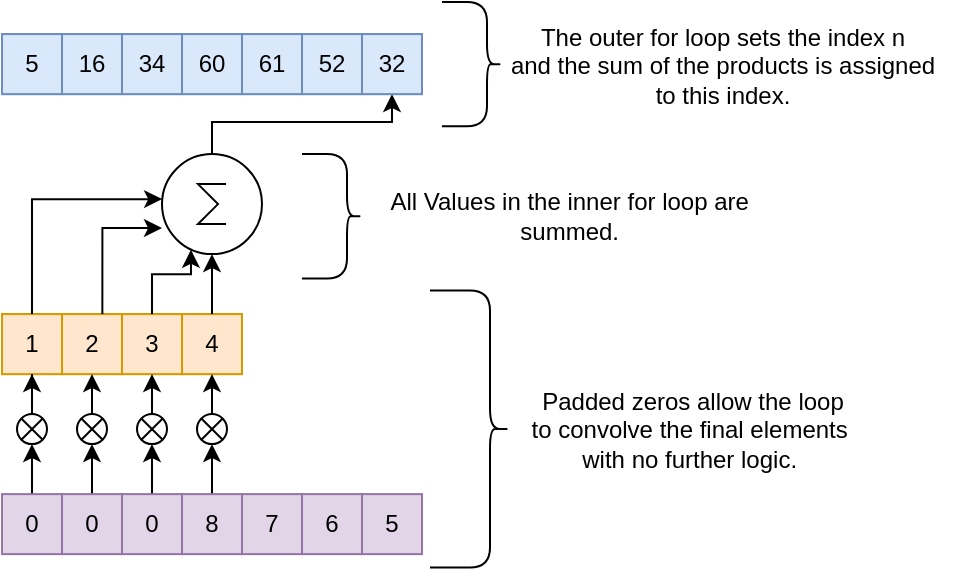 <mxfile version="26.0.6">
  <diagram name="Page-1" id="f8_fzgUNLPYWbBof2NGn">
    <mxGraphModel dx="892" dy="522" grid="1" gridSize="10" guides="1" tooltips="1" connect="1" arrows="1" fold="1" page="1" pageScale="1" pageWidth="827" pageHeight="1169" math="0" shadow="0">
      <root>
        <mxCell id="0" />
        <mxCell id="1" parent="0" />
        <mxCell id="ntRKTNhlfIbFVnV_vPwr-76" value="" style="group;fillColor=#ffe6cc;strokeColor=#d79b00;" vertex="1" connectable="0" parent="1">
          <mxGeometry x="200" y="296.06" width="120" height="30" as="geometry" />
        </mxCell>
        <mxCell id="ntRKTNhlfIbFVnV_vPwr-77" value="4" style="rounded=0;whiteSpace=wrap;html=1;fillColor=#ffe6cc;strokeColor=#d79b00;" vertex="1" parent="ntRKTNhlfIbFVnV_vPwr-76">
          <mxGeometry x="90" width="30" height="30" as="geometry" />
        </mxCell>
        <mxCell id="ntRKTNhlfIbFVnV_vPwr-78" value="3" style="rounded=0;whiteSpace=wrap;html=1;fillColor=#ffe6cc;strokeColor=#d79b00;" vertex="1" parent="ntRKTNhlfIbFVnV_vPwr-76">
          <mxGeometry x="60" width="30" height="30" as="geometry" />
        </mxCell>
        <mxCell id="ntRKTNhlfIbFVnV_vPwr-79" value="2" style="rounded=0;whiteSpace=wrap;html=1;fillColor=#ffe6cc;strokeColor=#d79b00;" vertex="1" parent="ntRKTNhlfIbFVnV_vPwr-76">
          <mxGeometry x="30" width="30" height="30" as="geometry" />
        </mxCell>
        <mxCell id="ntRKTNhlfIbFVnV_vPwr-80" value="1" style="rounded=0;whiteSpace=wrap;html=1;fillColor=#ffe6cc;strokeColor=#d79b00;" vertex="1" parent="ntRKTNhlfIbFVnV_vPwr-76">
          <mxGeometry width="30" height="30" as="geometry" />
        </mxCell>
        <mxCell id="ntRKTNhlfIbFVnV_vPwr-136" style="edgeStyle=orthogonalEdgeStyle;rounded=0;orthogonalLoop=1;jettySize=auto;html=1;exitX=0.5;exitY=0;exitDx=0;exitDy=0;exitPerimeter=0;entryX=0.5;entryY=1;entryDx=0;entryDy=0;" edge="1" parent="1" source="ntRKTNhlfIbFVnV_vPwr-82" target="ntRKTNhlfIbFVnV_vPwr-85">
          <mxGeometry relative="1" as="geometry">
            <Array as="points">
              <mxPoint x="305" y="200" />
              <mxPoint x="395" y="200" />
            </Array>
          </mxGeometry>
        </mxCell>
        <mxCell id="ntRKTNhlfIbFVnV_vPwr-82" value="" style="verticalLabelPosition=bottom;shadow=0;dashed=0;align=center;html=1;verticalAlign=top;shape=mxgraph.electrical.abstract.sum;" vertex="1" parent="1">
          <mxGeometry x="280" y="216.06" width="50" height="50" as="geometry" />
        </mxCell>
        <mxCell id="ntRKTNhlfIbFVnV_vPwr-83" value="" style="group;fillColor=#dae8fc;strokeColor=#6c8ebf;" vertex="1" connectable="0" parent="1">
          <mxGeometry x="200" y="156.06" width="210" height="30" as="geometry" />
        </mxCell>
        <mxCell id="ntRKTNhlfIbFVnV_vPwr-84" value="5" style="rounded=0;whiteSpace=wrap;html=1;fillColor=#dae8fc;strokeColor=#6c8ebf;" vertex="1" parent="ntRKTNhlfIbFVnV_vPwr-83">
          <mxGeometry width="30" height="30" as="geometry" />
        </mxCell>
        <mxCell id="ntRKTNhlfIbFVnV_vPwr-85" value="32" style="rounded=0;whiteSpace=wrap;html=1;fillColor=#dae8fc;strokeColor=#6c8ebf;" vertex="1" parent="ntRKTNhlfIbFVnV_vPwr-83">
          <mxGeometry x="180" width="30" height="30" as="geometry" />
        </mxCell>
        <mxCell id="ntRKTNhlfIbFVnV_vPwr-86" value="52" style="rounded=0;whiteSpace=wrap;html=1;fillColor=#dae8fc;strokeColor=#6c8ebf;" vertex="1" parent="ntRKTNhlfIbFVnV_vPwr-83">
          <mxGeometry x="150" width="30" height="30" as="geometry" />
        </mxCell>
        <mxCell id="ntRKTNhlfIbFVnV_vPwr-87" value="61" style="rounded=0;whiteSpace=wrap;html=1;fillColor=#dae8fc;strokeColor=#6c8ebf;" vertex="1" parent="ntRKTNhlfIbFVnV_vPwr-83">
          <mxGeometry x="120" width="30" height="30" as="geometry" />
        </mxCell>
        <mxCell id="ntRKTNhlfIbFVnV_vPwr-88" value="60" style="rounded=0;whiteSpace=wrap;html=1;fillColor=#dae8fc;strokeColor=#6c8ebf;" vertex="1" parent="ntRKTNhlfIbFVnV_vPwr-83">
          <mxGeometry x="90" width="30" height="30" as="geometry" />
        </mxCell>
        <mxCell id="ntRKTNhlfIbFVnV_vPwr-89" value="34" style="rounded=0;whiteSpace=wrap;html=1;fillColor=#dae8fc;strokeColor=#6c8ebf;" vertex="1" parent="ntRKTNhlfIbFVnV_vPwr-83">
          <mxGeometry x="60" width="30" height="30" as="geometry" />
        </mxCell>
        <mxCell id="ntRKTNhlfIbFVnV_vPwr-90" value="16" style="rounded=0;whiteSpace=wrap;html=1;fillColor=#dae8fc;strokeColor=#6c8ebf;" vertex="1" parent="ntRKTNhlfIbFVnV_vPwr-83">
          <mxGeometry x="30" width="30" height="30" as="geometry" />
        </mxCell>
        <mxCell id="ntRKTNhlfIbFVnV_vPwr-99" style="edgeStyle=orthogonalEdgeStyle;rounded=0;orthogonalLoop=1;jettySize=auto;html=1;entryX=0.5;entryY=1;entryDx=0;entryDy=0;entryPerimeter=0;" edge="1" parent="1" source="ntRKTNhlfIbFVnV_vPwr-77" target="ntRKTNhlfIbFVnV_vPwr-82">
          <mxGeometry relative="1" as="geometry" />
        </mxCell>
        <mxCell id="ntRKTNhlfIbFVnV_vPwr-100" style="edgeStyle=orthogonalEdgeStyle;rounded=0;orthogonalLoop=1;jettySize=auto;html=1;entryX=0.289;entryY=0.957;entryDx=0;entryDy=0;entryPerimeter=0;" edge="1" parent="1" source="ntRKTNhlfIbFVnV_vPwr-78" target="ntRKTNhlfIbFVnV_vPwr-82">
          <mxGeometry relative="1" as="geometry" />
        </mxCell>
        <mxCell id="ntRKTNhlfIbFVnV_vPwr-101" style="edgeStyle=orthogonalEdgeStyle;rounded=0;orthogonalLoop=1;jettySize=auto;html=1;" edge="1" parent="1" target="ntRKTNhlfIbFVnV_vPwr-82">
          <mxGeometry relative="1" as="geometry">
            <mxPoint x="250.18" y="296.06" as="sourcePoint" />
            <mxPoint x="269.83" y="252.81" as="targetPoint" />
            <Array as="points">
              <mxPoint x="250" y="253.06" />
            </Array>
          </mxGeometry>
        </mxCell>
        <mxCell id="ntRKTNhlfIbFVnV_vPwr-102" style="edgeStyle=orthogonalEdgeStyle;rounded=0;orthogonalLoop=1;jettySize=auto;html=1;entryX=0.001;entryY=0.45;entryDx=0;entryDy=0;entryPerimeter=0;" edge="1" parent="1" source="ntRKTNhlfIbFVnV_vPwr-80" target="ntRKTNhlfIbFVnV_vPwr-82">
          <mxGeometry relative="1" as="geometry">
            <mxPoint x="215" y="236.06" as="targetPoint" />
            <Array as="points">
              <mxPoint x="215" y="239.06" />
            </Array>
          </mxGeometry>
        </mxCell>
        <mxCell id="ntRKTNhlfIbFVnV_vPwr-113" style="edgeStyle=orthogonalEdgeStyle;rounded=0;orthogonalLoop=1;jettySize=auto;html=1;entryX=0.5;entryY=1;entryDx=0;entryDy=0;" edge="1" parent="1" source="ntRKTNhlfIbFVnV_vPwr-111" target="ntRKTNhlfIbFVnV_vPwr-80">
          <mxGeometry relative="1" as="geometry" />
        </mxCell>
        <mxCell id="ntRKTNhlfIbFVnV_vPwr-111" value="" style="shape=sumEllipse;perimeter=ellipsePerimeter;whiteSpace=wrap;html=1;backgroundOutline=1;" vertex="1" parent="1">
          <mxGeometry x="207.5" y="346.06" width="15" height="15" as="geometry" />
        </mxCell>
        <mxCell id="ntRKTNhlfIbFVnV_vPwr-114" style="edgeStyle=orthogonalEdgeStyle;rounded=0;orthogonalLoop=1;jettySize=auto;html=1;entryX=0.5;entryY=1;entryDx=0;entryDy=0;" edge="1" parent="1" source="ntRKTNhlfIbFVnV_vPwr-73" target="ntRKTNhlfIbFVnV_vPwr-111">
          <mxGeometry relative="1" as="geometry" />
        </mxCell>
        <mxCell id="ntRKTNhlfIbFVnV_vPwr-119" style="edgeStyle=orthogonalEdgeStyle;rounded=0;orthogonalLoop=1;jettySize=auto;html=1;exitX=0.5;exitY=0;exitDx=0;exitDy=0;entryX=0.5;entryY=1;entryDx=0;entryDy=0;" edge="1" parent="1" source="ntRKTNhlfIbFVnV_vPwr-115" target="ntRKTNhlfIbFVnV_vPwr-79">
          <mxGeometry relative="1" as="geometry" />
        </mxCell>
        <mxCell id="ntRKTNhlfIbFVnV_vPwr-115" value="" style="shape=sumEllipse;perimeter=ellipsePerimeter;whiteSpace=wrap;html=1;backgroundOutline=1;" vertex="1" parent="1">
          <mxGeometry x="237.5" y="346.06" width="15" height="15" as="geometry" />
        </mxCell>
        <mxCell id="ntRKTNhlfIbFVnV_vPwr-117" style="edgeStyle=orthogonalEdgeStyle;rounded=0;orthogonalLoop=1;jettySize=auto;html=1;entryX=0.5;entryY=1;entryDx=0;entryDy=0;" edge="1" parent="1" source="ntRKTNhlfIbFVnV_vPwr-72" target="ntRKTNhlfIbFVnV_vPwr-115">
          <mxGeometry relative="1" as="geometry" />
        </mxCell>
        <mxCell id="ntRKTNhlfIbFVnV_vPwr-127" style="edgeStyle=orthogonalEdgeStyle;rounded=0;orthogonalLoop=1;jettySize=auto;html=1;exitX=0.5;exitY=0;exitDx=0;exitDy=0;entryX=0.5;entryY=1;entryDx=0;entryDy=0;" edge="1" parent="1" source="ntRKTNhlfIbFVnV_vPwr-120" target="ntRKTNhlfIbFVnV_vPwr-77">
          <mxGeometry relative="1" as="geometry" />
        </mxCell>
        <mxCell id="ntRKTNhlfIbFVnV_vPwr-120" value="" style="shape=sumEllipse;perimeter=ellipsePerimeter;whiteSpace=wrap;html=1;backgroundOutline=1;" vertex="1" parent="1">
          <mxGeometry x="297.5" y="346.06" width="15" height="15" as="geometry" />
        </mxCell>
        <mxCell id="ntRKTNhlfIbFVnV_vPwr-125" style="edgeStyle=orthogonalEdgeStyle;rounded=0;orthogonalLoop=1;jettySize=auto;html=1;exitX=0.5;exitY=0;exitDx=0;exitDy=0;entryX=0.5;entryY=1;entryDx=0;entryDy=0;" edge="1" parent="1" source="ntRKTNhlfIbFVnV_vPwr-121" target="ntRKTNhlfIbFVnV_vPwr-78">
          <mxGeometry relative="1" as="geometry" />
        </mxCell>
        <mxCell id="ntRKTNhlfIbFVnV_vPwr-121" value="" style="shape=sumEllipse;perimeter=ellipsePerimeter;whiteSpace=wrap;html=1;backgroundOutline=1;" vertex="1" parent="1">
          <mxGeometry x="267.5" y="346.06" width="15" height="15" as="geometry" />
        </mxCell>
        <mxCell id="ntRKTNhlfIbFVnV_vPwr-126" style="edgeStyle=orthogonalEdgeStyle;rounded=0;orthogonalLoop=1;jettySize=auto;html=1;entryX=0.5;entryY=1;entryDx=0;entryDy=0;" edge="1" parent="1" source="ntRKTNhlfIbFVnV_vPwr-71" target="ntRKTNhlfIbFVnV_vPwr-121">
          <mxGeometry relative="1" as="geometry" />
        </mxCell>
        <mxCell id="ntRKTNhlfIbFVnV_vPwr-128" style="edgeStyle=orthogonalEdgeStyle;rounded=0;orthogonalLoop=1;jettySize=auto;html=1;exitX=0.5;exitY=0;exitDx=0;exitDy=0;entryX=0.5;entryY=1;entryDx=0;entryDy=0;" edge="1" parent="1" source="ntRKTNhlfIbFVnV_vPwr-70" target="ntRKTNhlfIbFVnV_vPwr-120">
          <mxGeometry relative="1" as="geometry" />
        </mxCell>
        <mxCell id="ntRKTNhlfIbFVnV_vPwr-129" value="" style="shape=curlyBracket;whiteSpace=wrap;html=1;rounded=1;flipH=1;labelPosition=right;verticalLabelPosition=middle;align=left;verticalAlign=middle;size=0.25;" vertex="1" parent="1">
          <mxGeometry x="414" y="284.31" width="40" height="138.5" as="geometry" />
        </mxCell>
        <mxCell id="ntRKTNhlfIbFVnV_vPwr-130" value="" style="shape=curlyBracket;whiteSpace=wrap;html=1;rounded=1;flipH=1;labelPosition=right;verticalLabelPosition=middle;align=left;verticalAlign=middle;size=0.25;" vertex="1" parent="1">
          <mxGeometry x="350" y="216.06" width="30" height="62.13" as="geometry" />
        </mxCell>
        <mxCell id="ntRKTNhlfIbFVnV_vPwr-131" value="Padded zeros allow the loop&lt;div&gt;to convolve the final elements&amp;nbsp;&lt;/div&gt;&lt;div&gt;with no further logic.&amp;nbsp;&lt;/div&gt;" style="text;html=1;align=center;verticalAlign=middle;resizable=0;points=[];autosize=1;strokeColor=none;fillColor=none;" vertex="1" parent="1">
          <mxGeometry x="455" y="323.56" width="180" height="60" as="geometry" />
        </mxCell>
        <mxCell id="ntRKTNhlfIbFVnV_vPwr-132" value="All Values in the inner for loop are&amp;nbsp;&lt;div&gt;summed.&amp;nbsp;&lt;/div&gt;" style="text;html=1;align=center;verticalAlign=middle;resizable=0;points=[];autosize=1;strokeColor=none;fillColor=none;" vertex="1" parent="1">
          <mxGeometry x="380" y="227.13" width="210" height="40" as="geometry" />
        </mxCell>
        <mxCell id="ntRKTNhlfIbFVnV_vPwr-133" value="" style="shape=curlyBracket;whiteSpace=wrap;html=1;rounded=1;flipH=1;labelPosition=right;verticalLabelPosition=middle;align=left;verticalAlign=middle;size=0.25;" vertex="1" parent="1">
          <mxGeometry x="420" y="140" width="30" height="62.13" as="geometry" />
        </mxCell>
        <mxCell id="ntRKTNhlfIbFVnV_vPwr-134" value="The outer for loop sets the index n&lt;div&gt;&lt;/div&gt;&lt;div&gt;and the sum of the products is assigned&lt;/div&gt;&lt;div&gt;to this index.&lt;/div&gt;" style="text;html=1;align=center;verticalAlign=middle;resizable=0;points=[];autosize=1;strokeColor=none;fillColor=none;" vertex="1" parent="1">
          <mxGeometry x="440" y="142.13" width="240" height="60" as="geometry" />
        </mxCell>
        <mxCell id="ntRKTNhlfIbFVnV_vPwr-135" value="" style="group" vertex="1" connectable="0" parent="1">
          <mxGeometry x="200" y="386.06" width="210" height="30" as="geometry" />
        </mxCell>
        <mxCell id="ntRKTNhlfIbFVnV_vPwr-69" value="5" style="rounded=0;whiteSpace=wrap;html=1;fillColor=#e1d5e7;strokeColor=#9673a6;container=0;" vertex="1" parent="ntRKTNhlfIbFVnV_vPwr-135">
          <mxGeometry x="180" width="30" height="30" as="geometry" />
        </mxCell>
        <mxCell id="ntRKTNhlfIbFVnV_vPwr-70" value="8" style="rounded=0;whiteSpace=wrap;html=1;fillColor=#e1d5e7;strokeColor=#9673a6;container=0;" vertex="1" parent="ntRKTNhlfIbFVnV_vPwr-135">
          <mxGeometry x="90" width="30" height="30" as="geometry" />
        </mxCell>
        <mxCell id="ntRKTNhlfIbFVnV_vPwr-71" value="0" style="rounded=0;whiteSpace=wrap;html=1;fillColor=#e1d5e7;strokeColor=#9673a6;container=0;" vertex="1" parent="ntRKTNhlfIbFVnV_vPwr-135">
          <mxGeometry x="60" width="30" height="30" as="geometry" />
        </mxCell>
        <mxCell id="ntRKTNhlfIbFVnV_vPwr-72" value="0" style="rounded=0;whiteSpace=wrap;html=1;fillColor=#e1d5e7;strokeColor=#9673a6;container=0;" vertex="1" parent="ntRKTNhlfIbFVnV_vPwr-135">
          <mxGeometry x="30" width="30" height="30" as="geometry" />
        </mxCell>
        <mxCell id="ntRKTNhlfIbFVnV_vPwr-73" value="0" style="rounded=0;whiteSpace=wrap;html=1;fillColor=#e1d5e7;strokeColor=#9673a6;container=0;" vertex="1" parent="ntRKTNhlfIbFVnV_vPwr-135">
          <mxGeometry width="30" height="30" as="geometry" />
        </mxCell>
        <mxCell id="ntRKTNhlfIbFVnV_vPwr-74" value="7" style="rounded=0;whiteSpace=wrap;html=1;fillColor=#e1d5e7;strokeColor=#9673a6;container=0;" vertex="1" parent="ntRKTNhlfIbFVnV_vPwr-135">
          <mxGeometry x="120" width="30" height="30" as="geometry" />
        </mxCell>
        <mxCell id="ntRKTNhlfIbFVnV_vPwr-75" value="6" style="rounded=0;whiteSpace=wrap;html=1;fillColor=#e1d5e7;strokeColor=#9673a6;container=0;" vertex="1" parent="ntRKTNhlfIbFVnV_vPwr-135">
          <mxGeometry x="150" width="30" height="30" as="geometry" />
        </mxCell>
      </root>
    </mxGraphModel>
  </diagram>
</mxfile>
